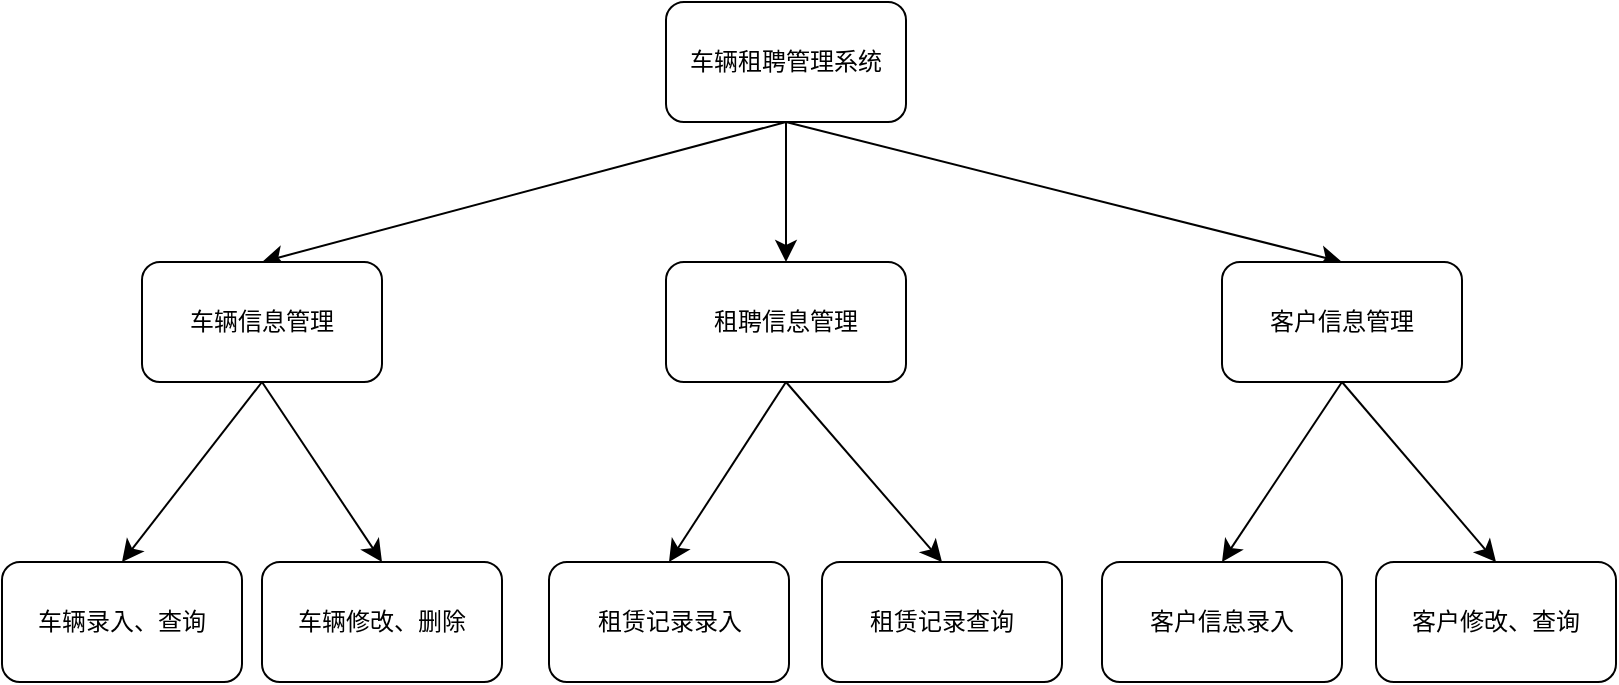<mxfile version="25.0.3">
  <diagram name="第 1 页" id="yiz-KEvQHEa14eyGnv7D">
    <mxGraphModel dx="1211" dy="682" grid="1" gridSize="10" guides="1" tooltips="1" connect="1" arrows="1" fold="1" page="1" pageScale="1" pageWidth="827" pageHeight="1169" math="0" shadow="0">
      <root>
        <mxCell id="0" />
        <mxCell id="1" parent="0" />
        <mxCell id="lol_D_DTWbLAdcMGgxtA-11" value="" style="edgeStyle=none;curved=1;rounded=0;orthogonalLoop=1;jettySize=auto;html=1;fontSize=12;startSize=8;endSize=8;" edge="1" parent="1" source="lol_D_DTWbLAdcMGgxtA-1" target="lol_D_DTWbLAdcMGgxtA-5">
          <mxGeometry relative="1" as="geometry" />
        </mxCell>
        <mxCell id="lol_D_DTWbLAdcMGgxtA-15" style="edgeStyle=none;curved=1;rounded=0;orthogonalLoop=1;jettySize=auto;html=1;exitX=0.5;exitY=1;exitDx=0;exitDy=0;entryX=0.5;entryY=0;entryDx=0;entryDy=0;fontSize=12;startSize=8;endSize=8;" edge="1" parent="1" source="lol_D_DTWbLAdcMGgxtA-1" target="lol_D_DTWbLAdcMGgxtA-2">
          <mxGeometry relative="1" as="geometry" />
        </mxCell>
        <mxCell id="lol_D_DTWbLAdcMGgxtA-16" style="edgeStyle=none;curved=1;rounded=0;orthogonalLoop=1;jettySize=auto;html=1;exitX=0.5;exitY=1;exitDx=0;exitDy=0;entryX=0.5;entryY=0;entryDx=0;entryDy=0;fontSize=12;startSize=8;endSize=8;" edge="1" parent="1" source="lol_D_DTWbLAdcMGgxtA-1" target="lol_D_DTWbLAdcMGgxtA-4">
          <mxGeometry relative="1" as="geometry" />
        </mxCell>
        <mxCell id="lol_D_DTWbLAdcMGgxtA-1" value="车辆租聘管理系统" style="rounded=1;whiteSpace=wrap;html=1;" vertex="1" parent="1">
          <mxGeometry x="352" y="90" width="120" height="60" as="geometry" />
        </mxCell>
        <mxCell id="lol_D_DTWbLAdcMGgxtA-17" style="edgeStyle=none;curved=1;rounded=0;orthogonalLoop=1;jettySize=auto;html=1;exitX=0.5;exitY=1;exitDx=0;exitDy=0;entryX=0.5;entryY=0;entryDx=0;entryDy=0;fontSize=12;startSize=8;endSize=8;" edge="1" parent="1" source="lol_D_DTWbLAdcMGgxtA-2" target="lol_D_DTWbLAdcMGgxtA-3">
          <mxGeometry relative="1" as="geometry" />
        </mxCell>
        <mxCell id="lol_D_DTWbLAdcMGgxtA-18" style="edgeStyle=none;curved=1;rounded=0;orthogonalLoop=1;jettySize=auto;html=1;exitX=0.5;exitY=1;exitDx=0;exitDy=0;entryX=0.5;entryY=0;entryDx=0;entryDy=0;fontSize=12;startSize=8;endSize=8;" edge="1" parent="1" source="lol_D_DTWbLAdcMGgxtA-2" target="lol_D_DTWbLAdcMGgxtA-9">
          <mxGeometry relative="1" as="geometry" />
        </mxCell>
        <mxCell id="lol_D_DTWbLAdcMGgxtA-2" value="车辆信息管理" style="rounded=1;whiteSpace=wrap;html=1;" vertex="1" parent="1">
          <mxGeometry x="90" y="220" width="120" height="60" as="geometry" />
        </mxCell>
        <mxCell id="lol_D_DTWbLAdcMGgxtA-3" value="车辆录入、查询" style="rounded=1;whiteSpace=wrap;html=1;" vertex="1" parent="1">
          <mxGeometry x="20" y="370" width="120" height="60" as="geometry" />
        </mxCell>
        <mxCell id="lol_D_DTWbLAdcMGgxtA-21" style="edgeStyle=none;curved=1;rounded=0;orthogonalLoop=1;jettySize=auto;html=1;exitX=0.5;exitY=1;exitDx=0;exitDy=0;entryX=0.5;entryY=0;entryDx=0;entryDy=0;fontSize=12;startSize=8;endSize=8;" edge="1" parent="1" source="lol_D_DTWbLAdcMGgxtA-4" target="lol_D_DTWbLAdcMGgxtA-6">
          <mxGeometry relative="1" as="geometry" />
        </mxCell>
        <mxCell id="lol_D_DTWbLAdcMGgxtA-22" style="edgeStyle=none;curved=1;rounded=0;orthogonalLoop=1;jettySize=auto;html=1;exitX=0.5;exitY=1;exitDx=0;exitDy=0;entryX=0.5;entryY=0;entryDx=0;entryDy=0;fontSize=12;startSize=8;endSize=8;" edge="1" parent="1" source="lol_D_DTWbLAdcMGgxtA-4" target="lol_D_DTWbLAdcMGgxtA-10">
          <mxGeometry relative="1" as="geometry" />
        </mxCell>
        <mxCell id="lol_D_DTWbLAdcMGgxtA-4" value="客户信息管理" style="rounded=1;whiteSpace=wrap;html=1;" vertex="1" parent="1">
          <mxGeometry x="630" y="220" width="120" height="60" as="geometry" />
        </mxCell>
        <mxCell id="lol_D_DTWbLAdcMGgxtA-19" style="edgeStyle=none;curved=1;rounded=0;orthogonalLoop=1;jettySize=auto;html=1;exitX=0.5;exitY=1;exitDx=0;exitDy=0;entryX=0.5;entryY=0;entryDx=0;entryDy=0;fontSize=12;startSize=8;endSize=8;" edge="1" parent="1" source="lol_D_DTWbLAdcMGgxtA-5" target="lol_D_DTWbLAdcMGgxtA-8">
          <mxGeometry relative="1" as="geometry" />
        </mxCell>
        <mxCell id="lol_D_DTWbLAdcMGgxtA-20" style="edgeStyle=none;curved=1;rounded=0;orthogonalLoop=1;jettySize=auto;html=1;exitX=0.5;exitY=1;exitDx=0;exitDy=0;entryX=0.5;entryY=0;entryDx=0;entryDy=0;fontSize=12;startSize=8;endSize=8;" edge="1" parent="1" source="lol_D_DTWbLAdcMGgxtA-5" target="lol_D_DTWbLAdcMGgxtA-7">
          <mxGeometry relative="1" as="geometry" />
        </mxCell>
        <mxCell id="lol_D_DTWbLAdcMGgxtA-5" value="租聘信息管理" style="rounded=1;whiteSpace=wrap;html=1;" vertex="1" parent="1">
          <mxGeometry x="352" y="220" width="120" height="60" as="geometry" />
        </mxCell>
        <mxCell id="lol_D_DTWbLAdcMGgxtA-6" value="客户信息录入" style="rounded=1;whiteSpace=wrap;html=1;" vertex="1" parent="1">
          <mxGeometry x="570" y="370" width="120" height="60" as="geometry" />
        </mxCell>
        <mxCell id="lol_D_DTWbLAdcMGgxtA-7" value="租赁记录查询" style="rounded=1;whiteSpace=wrap;html=1;" vertex="1" parent="1">
          <mxGeometry x="430" y="370" width="120" height="60" as="geometry" />
        </mxCell>
        <mxCell id="lol_D_DTWbLAdcMGgxtA-8" value="租赁记录录入" style="rounded=1;whiteSpace=wrap;html=1;" vertex="1" parent="1">
          <mxGeometry x="293.5" y="370" width="120" height="60" as="geometry" />
        </mxCell>
        <mxCell id="lol_D_DTWbLAdcMGgxtA-9" value="车辆修改、删除" style="rounded=1;whiteSpace=wrap;html=1;" vertex="1" parent="1">
          <mxGeometry x="150" y="370" width="120" height="60" as="geometry" />
        </mxCell>
        <mxCell id="lol_D_DTWbLAdcMGgxtA-10" value="客户修改、查询" style="rounded=1;whiteSpace=wrap;html=1;" vertex="1" parent="1">
          <mxGeometry x="707" y="370" width="120" height="60" as="geometry" />
        </mxCell>
      </root>
    </mxGraphModel>
  </diagram>
</mxfile>
